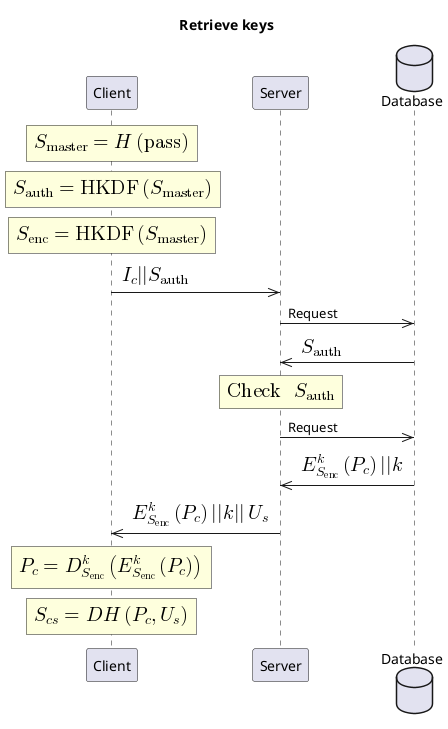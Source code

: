 @startuml
title Retrieve keys
participant Client
participant Server
database Database

rnote over Client
  <math>S_"master" = H("pass")</math>
end rnote
rnote over Client
  <math>S_"auth" = "HKDF"(S_"master")</math>
end rnote
rnote over Client
  <math>S_"enc" = "HKDF"(S_"master")</math>
end rnote

Client ->> Server: <math>I_c || S_"auth"</math>
Server ->> Database: Request
Database ->> Server: <math>S_"auth"</math>

rnote over Server
<math>"Check " S_"auth"</math>
end rnote

Server ->> Database: Request
Database ->> Server: <math>E_{S_"enc"}^k(P_c) || k</math>

Server ->> Client: <math>E_{S_"enc"}^k(P_c) || k || U_s</math>

rnote over Client
  <math>P_c = D_{S_"enc"}^k(E_{S_"enc"}^k(P_c))</math>
end rnote

rnote over Client
  <math>S_{cs} = DH(P_c, U_s)</math>
end rnote

@enduml